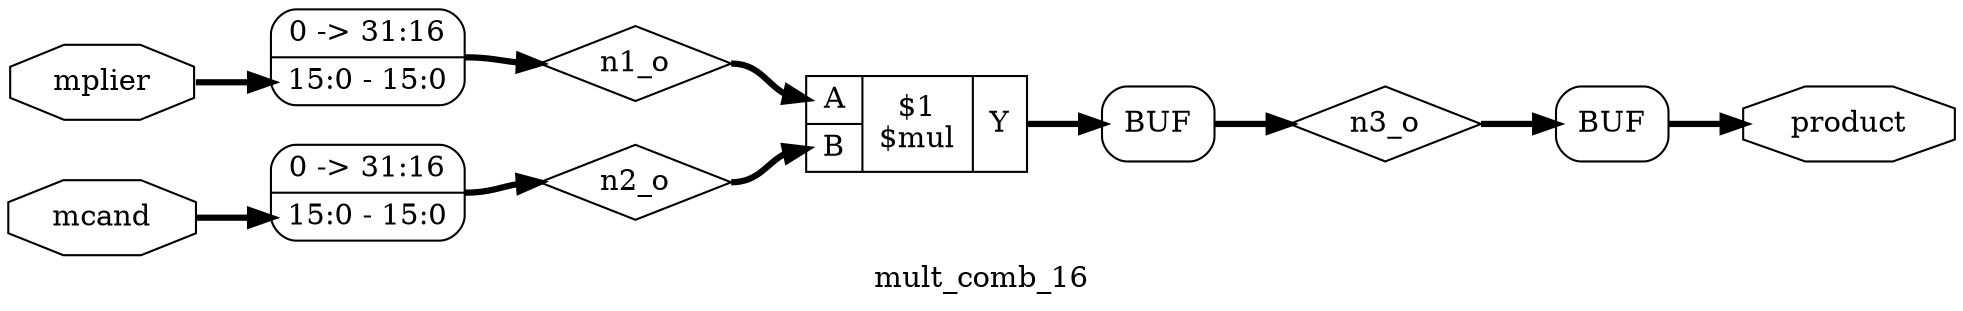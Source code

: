 digraph "mult_comb_16" {
label="mult_comb_16";
rankdir="LR";
remincross=true;
n2 [ shape=diamond, label="n3_o", color="black", fontcolor="black" ];
n3 [ shape=diamond, label="n2_o", color="black", fontcolor="black" ];
n4 [ shape=diamond, label="n1_o", color="black", fontcolor="black" ];
n5 [ shape=octagon, label="product", color="black", fontcolor="black" ];
n6 [ shape=octagon, label="mcand", color="black", fontcolor="black" ];
n7 [ shape=octagon, label="mplier", color="black", fontcolor="black" ];
c11 [ shape=record, label="{{<p8> A|<p9> B}|$1\n$mul|{<p10> Y}}",  ];
x0 [shape=box, style=rounded, label="BUF", ];
x1 [ shape=record, style=rounded, label="0 -&gt; 31:16 |<s0> 15:0 - 15:0 ", color="black", fontcolor="black" ];
x2 [ shape=record, style=rounded, label="0 -&gt; 31:16 |<s0> 15:0 - 15:0 ", color="black", fontcolor="black" ];
x3 [shape=box, style=rounded, label="BUF", ];
c11:p10:e -> x3:w [color="black", fontcolor="black", style="setlinewidth(3)", label=""];
x3:e -> n2:w [color="black", fontcolor="black", style="setlinewidth(3)", label=""];
n2:e -> x0:w [color="black", fontcolor="black", style="setlinewidth(3)", label=""];
x2:e -> n3:w [color="black", fontcolor="black", style="setlinewidth(3)", label=""];
n3:e -> c11:p9:w [color="black", fontcolor="black", style="setlinewidth(3)", label=""];
x1:e -> n4:w [color="black", fontcolor="black", style="setlinewidth(3)", label=""];
n4:e -> c11:p8:w [color="black", fontcolor="black", style="setlinewidth(3)", label=""];
x0:e -> n5:w [color="black", fontcolor="black", style="setlinewidth(3)", label=""];
n6:e -> x2:s0:w [color="black", fontcolor="black", style="setlinewidth(3)", label=""];
n7:e -> x1:s0:w [color="black", fontcolor="black", style="setlinewidth(3)", label=""];
}
